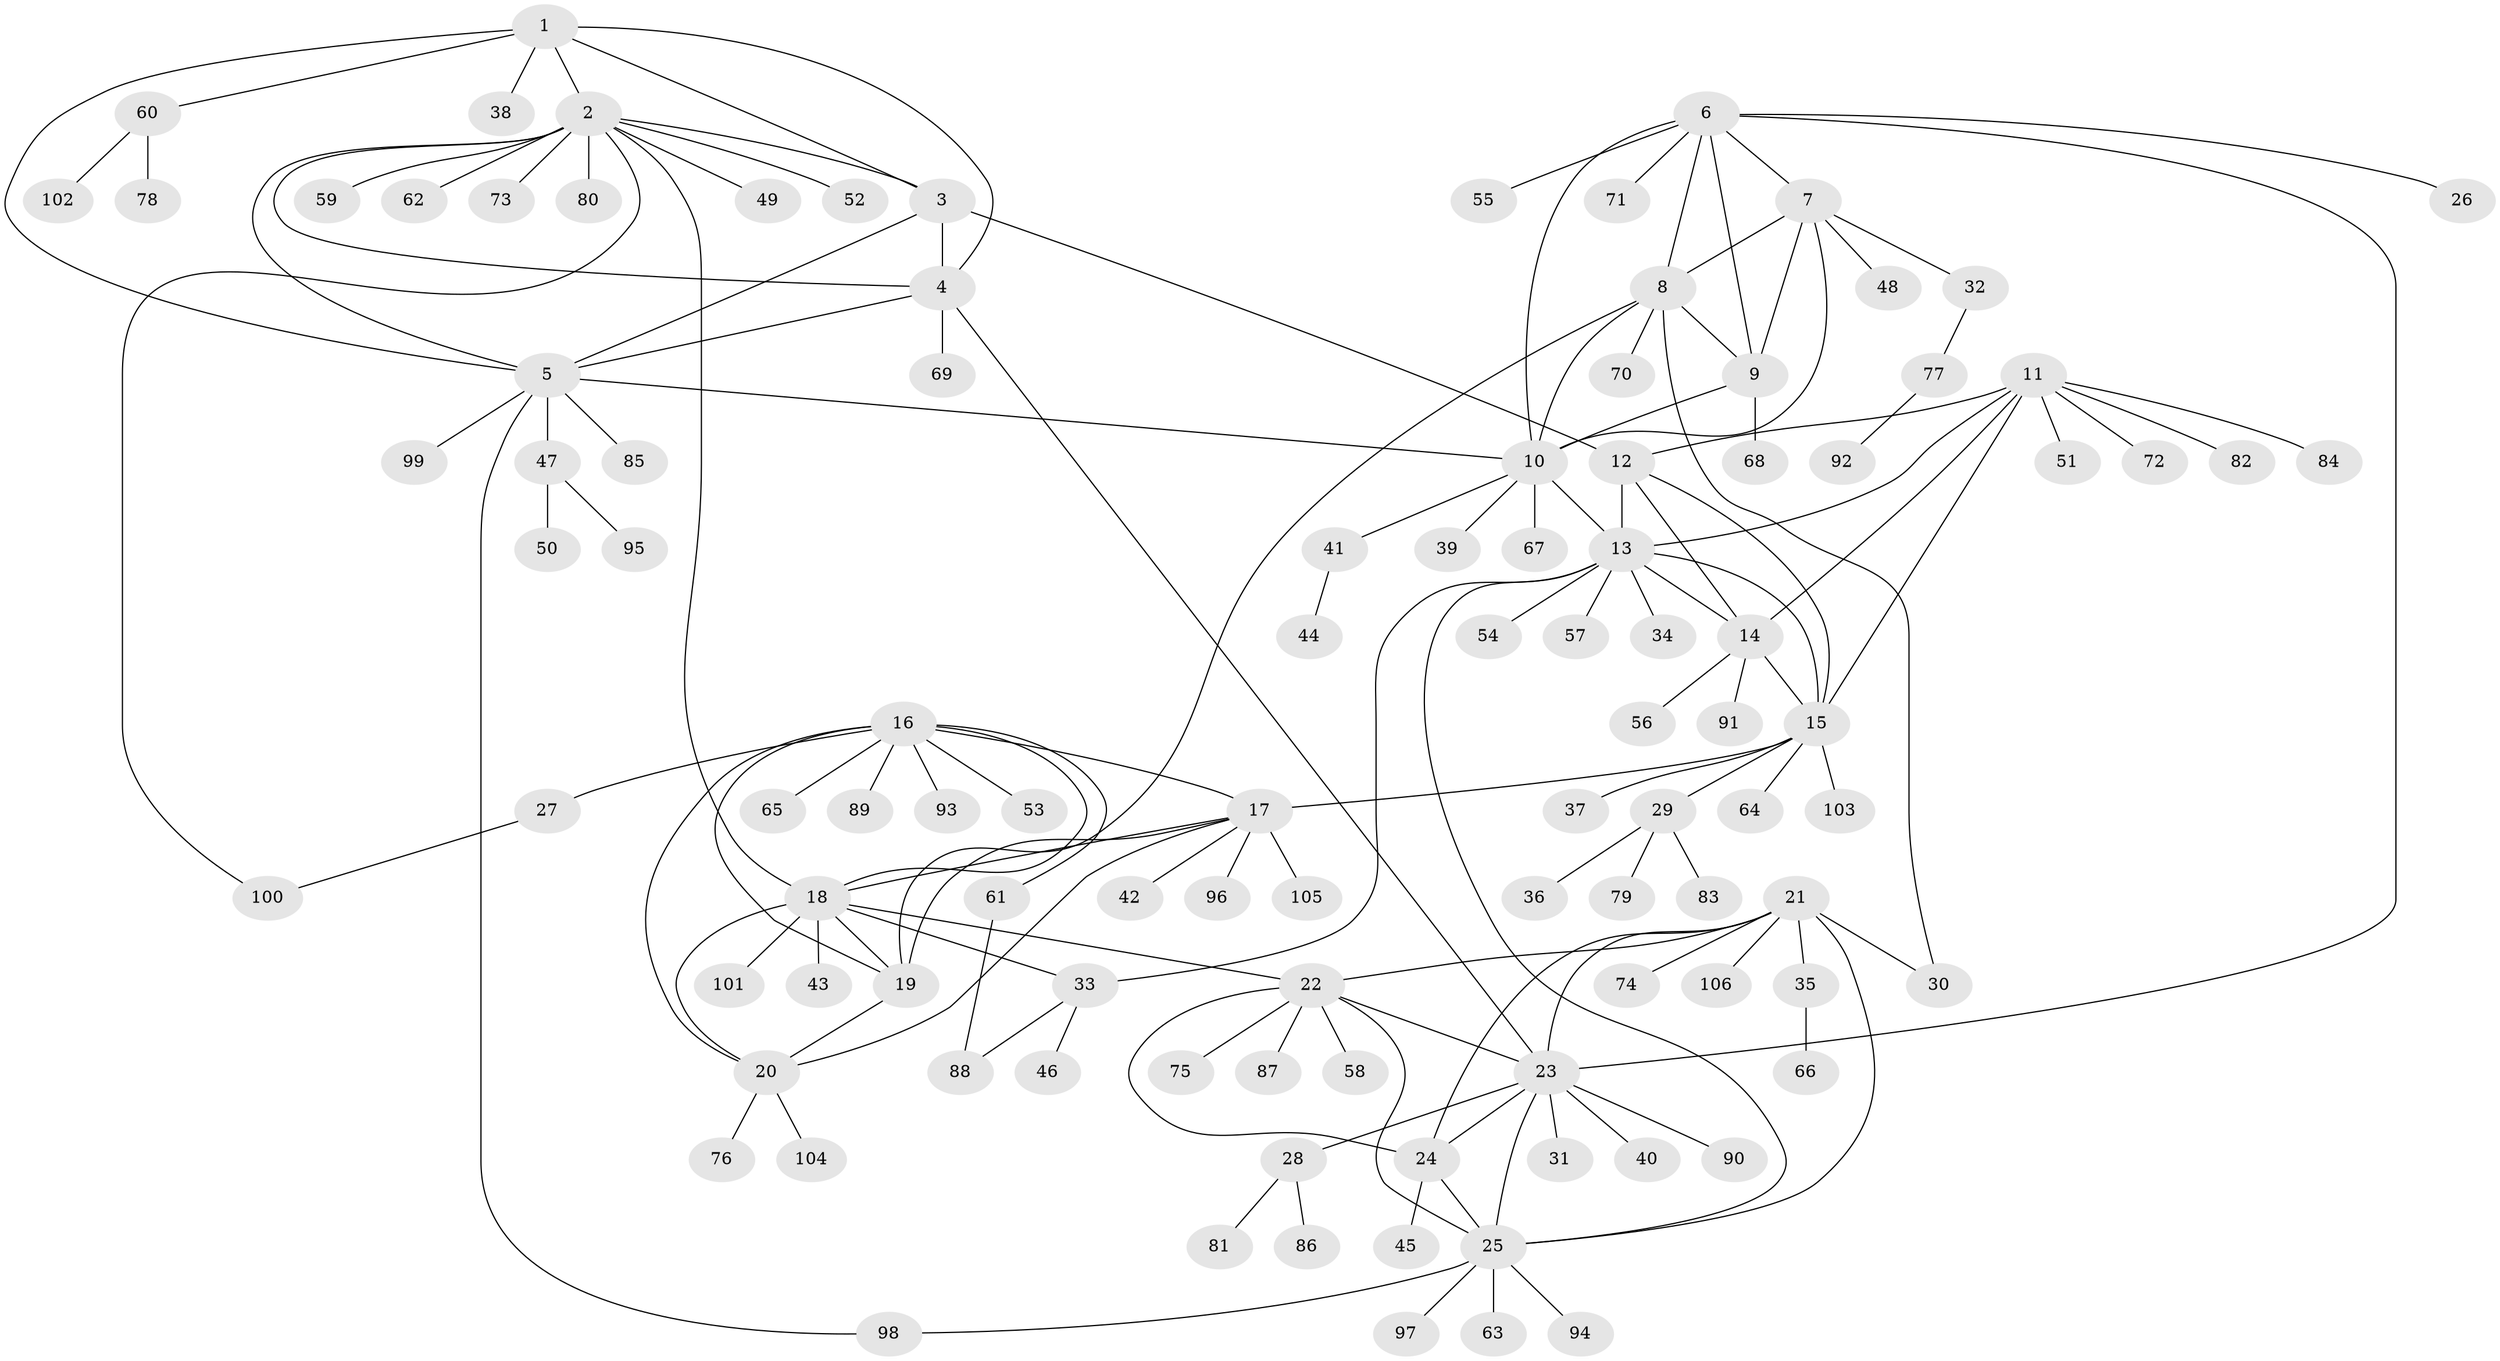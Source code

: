 // Generated by graph-tools (version 1.1) at 2025/02/03/09/25 03:02:34]
// undirected, 106 vertices, 146 edges
graph export_dot {
graph [start="1"]
  node [color=gray90,style=filled];
  1;
  2;
  3;
  4;
  5;
  6;
  7;
  8;
  9;
  10;
  11;
  12;
  13;
  14;
  15;
  16;
  17;
  18;
  19;
  20;
  21;
  22;
  23;
  24;
  25;
  26;
  27;
  28;
  29;
  30;
  31;
  32;
  33;
  34;
  35;
  36;
  37;
  38;
  39;
  40;
  41;
  42;
  43;
  44;
  45;
  46;
  47;
  48;
  49;
  50;
  51;
  52;
  53;
  54;
  55;
  56;
  57;
  58;
  59;
  60;
  61;
  62;
  63;
  64;
  65;
  66;
  67;
  68;
  69;
  70;
  71;
  72;
  73;
  74;
  75;
  76;
  77;
  78;
  79;
  80;
  81;
  82;
  83;
  84;
  85;
  86;
  87;
  88;
  89;
  90;
  91;
  92;
  93;
  94;
  95;
  96;
  97;
  98;
  99;
  100;
  101;
  102;
  103;
  104;
  105;
  106;
  1 -- 2;
  1 -- 3;
  1 -- 4;
  1 -- 5;
  1 -- 38;
  1 -- 60;
  2 -- 3;
  2 -- 4;
  2 -- 5;
  2 -- 18;
  2 -- 49;
  2 -- 52;
  2 -- 59;
  2 -- 62;
  2 -- 73;
  2 -- 80;
  2 -- 100;
  3 -- 4;
  3 -- 5;
  3 -- 12;
  4 -- 5;
  4 -- 23;
  4 -- 69;
  5 -- 10;
  5 -- 47;
  5 -- 85;
  5 -- 98;
  5 -- 99;
  6 -- 7;
  6 -- 8;
  6 -- 9;
  6 -- 10;
  6 -- 23;
  6 -- 26;
  6 -- 55;
  6 -- 71;
  7 -- 8;
  7 -- 9;
  7 -- 10;
  7 -- 32;
  7 -- 48;
  8 -- 9;
  8 -- 10;
  8 -- 19;
  8 -- 30;
  8 -- 70;
  9 -- 10;
  9 -- 68;
  10 -- 13;
  10 -- 39;
  10 -- 41;
  10 -- 67;
  11 -- 12;
  11 -- 13;
  11 -- 14;
  11 -- 15;
  11 -- 51;
  11 -- 72;
  11 -- 82;
  11 -- 84;
  12 -- 13;
  12 -- 14;
  12 -- 15;
  13 -- 14;
  13 -- 15;
  13 -- 25;
  13 -- 33;
  13 -- 34;
  13 -- 54;
  13 -- 57;
  14 -- 15;
  14 -- 56;
  14 -- 91;
  15 -- 17;
  15 -- 29;
  15 -- 37;
  15 -- 64;
  15 -- 103;
  16 -- 17;
  16 -- 18;
  16 -- 19;
  16 -- 20;
  16 -- 27;
  16 -- 53;
  16 -- 61;
  16 -- 65;
  16 -- 89;
  16 -- 93;
  17 -- 18;
  17 -- 19;
  17 -- 20;
  17 -- 42;
  17 -- 96;
  17 -- 105;
  18 -- 19;
  18 -- 20;
  18 -- 22;
  18 -- 33;
  18 -- 43;
  18 -- 101;
  19 -- 20;
  20 -- 76;
  20 -- 104;
  21 -- 22;
  21 -- 23;
  21 -- 24;
  21 -- 25;
  21 -- 30;
  21 -- 35;
  21 -- 74;
  21 -- 106;
  22 -- 23;
  22 -- 24;
  22 -- 25;
  22 -- 58;
  22 -- 75;
  22 -- 87;
  23 -- 24;
  23 -- 25;
  23 -- 28;
  23 -- 31;
  23 -- 40;
  23 -- 90;
  24 -- 25;
  24 -- 45;
  25 -- 63;
  25 -- 94;
  25 -- 97;
  25 -- 98;
  27 -- 100;
  28 -- 81;
  28 -- 86;
  29 -- 36;
  29 -- 79;
  29 -- 83;
  32 -- 77;
  33 -- 46;
  33 -- 88;
  35 -- 66;
  41 -- 44;
  47 -- 50;
  47 -- 95;
  60 -- 78;
  60 -- 102;
  61 -- 88;
  77 -- 92;
}
